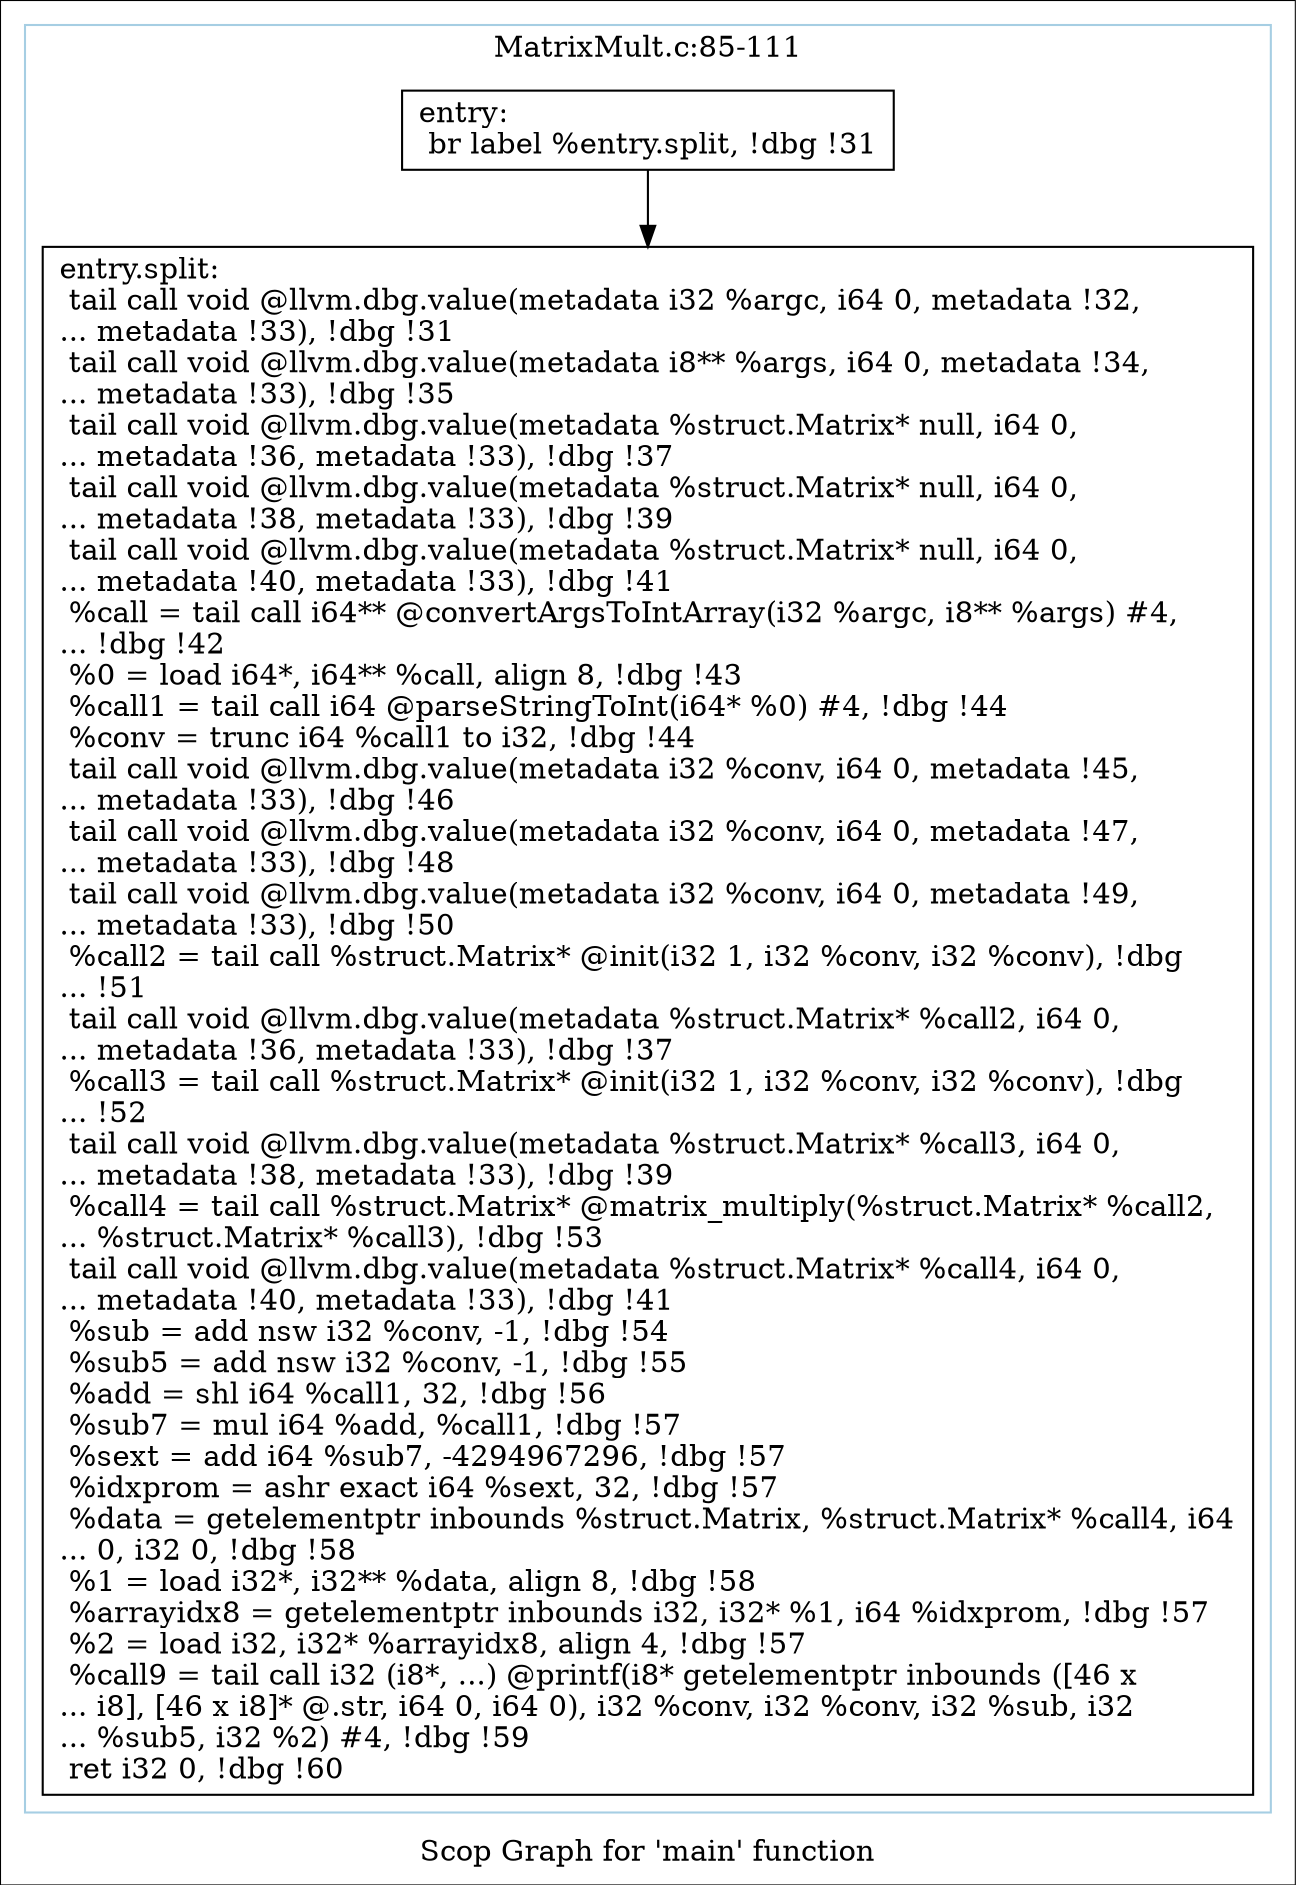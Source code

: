 digraph "Scop Graph for 'main' function" {
	label="Scop Graph for 'main' function";

	Node0x69f6f70 [shape=record,label="{entry:\l  br label %entry.split, !dbg !31\l}"];
	Node0x69f6f70 -> Node0x6a0f0a0;
	Node0x6a0f0a0 [shape=record,label="{entry.split:                                      \l  tail call void @llvm.dbg.value(metadata i32 %argc, i64 0, metadata !32,\l... metadata !33), !dbg !31\l  tail call void @llvm.dbg.value(metadata i8** %args, i64 0, metadata !34,\l... metadata !33), !dbg !35\l  tail call void @llvm.dbg.value(metadata %struct.Matrix* null, i64 0,\l... metadata !36, metadata !33), !dbg !37\l  tail call void @llvm.dbg.value(metadata %struct.Matrix* null, i64 0,\l... metadata !38, metadata !33), !dbg !39\l  tail call void @llvm.dbg.value(metadata %struct.Matrix* null, i64 0,\l... metadata !40, metadata !33), !dbg !41\l  %call = tail call i64** @convertArgsToIntArray(i32 %argc, i8** %args) #4,\l... !dbg !42\l  %0 = load i64*, i64** %call, align 8, !dbg !43\l  %call1 = tail call i64 @parseStringToInt(i64* %0) #4, !dbg !44\l  %conv = trunc i64 %call1 to i32, !dbg !44\l  tail call void @llvm.dbg.value(metadata i32 %conv, i64 0, metadata !45,\l... metadata !33), !dbg !46\l  tail call void @llvm.dbg.value(metadata i32 %conv, i64 0, metadata !47,\l... metadata !33), !dbg !48\l  tail call void @llvm.dbg.value(metadata i32 %conv, i64 0, metadata !49,\l... metadata !33), !dbg !50\l  %call2 = tail call %struct.Matrix* @init(i32 1, i32 %conv, i32 %conv), !dbg\l... !51\l  tail call void @llvm.dbg.value(metadata %struct.Matrix* %call2, i64 0,\l... metadata !36, metadata !33), !dbg !37\l  %call3 = tail call %struct.Matrix* @init(i32 1, i32 %conv, i32 %conv), !dbg\l... !52\l  tail call void @llvm.dbg.value(metadata %struct.Matrix* %call3, i64 0,\l... metadata !38, metadata !33), !dbg !39\l  %call4 = tail call %struct.Matrix* @matrix_multiply(%struct.Matrix* %call2,\l... %struct.Matrix* %call3), !dbg !53\l  tail call void @llvm.dbg.value(metadata %struct.Matrix* %call4, i64 0,\l... metadata !40, metadata !33), !dbg !41\l  %sub = add nsw i32 %conv, -1, !dbg !54\l  %sub5 = add nsw i32 %conv, -1, !dbg !55\l  %add = shl i64 %call1, 32, !dbg !56\l  %sub7 = mul i64 %add, %call1, !dbg !57\l  %sext = add i64 %sub7, -4294967296, !dbg !57\l  %idxprom = ashr exact i64 %sext, 32, !dbg !57\l  %data = getelementptr inbounds %struct.Matrix, %struct.Matrix* %call4, i64\l... 0, i32 0, !dbg !58\l  %1 = load i32*, i32** %data, align 8, !dbg !58\l  %arrayidx8 = getelementptr inbounds i32, i32* %1, i64 %idxprom, !dbg !57\l  %2 = load i32, i32* %arrayidx8, align 4, !dbg !57\l  %call9 = tail call i32 (i8*, ...) @printf(i8* getelementptr inbounds ([46 x\l... i8], [46 x i8]* @.str, i64 0, i64 0), i32 %conv, i32 %conv, i32 %sub, i32\l... %sub5, i32 %2) #4, !dbg !59\l  ret i32 0, !dbg !60\l}"];
	colorscheme = "paired12"
        subgraph cluster_0x6a06d60 {
          label = "MatrixMult.c:85-111
";
          style = solid;
          color = 1
          Node0x69f6f70;
          Node0x6a0f0a0;
        }
}
